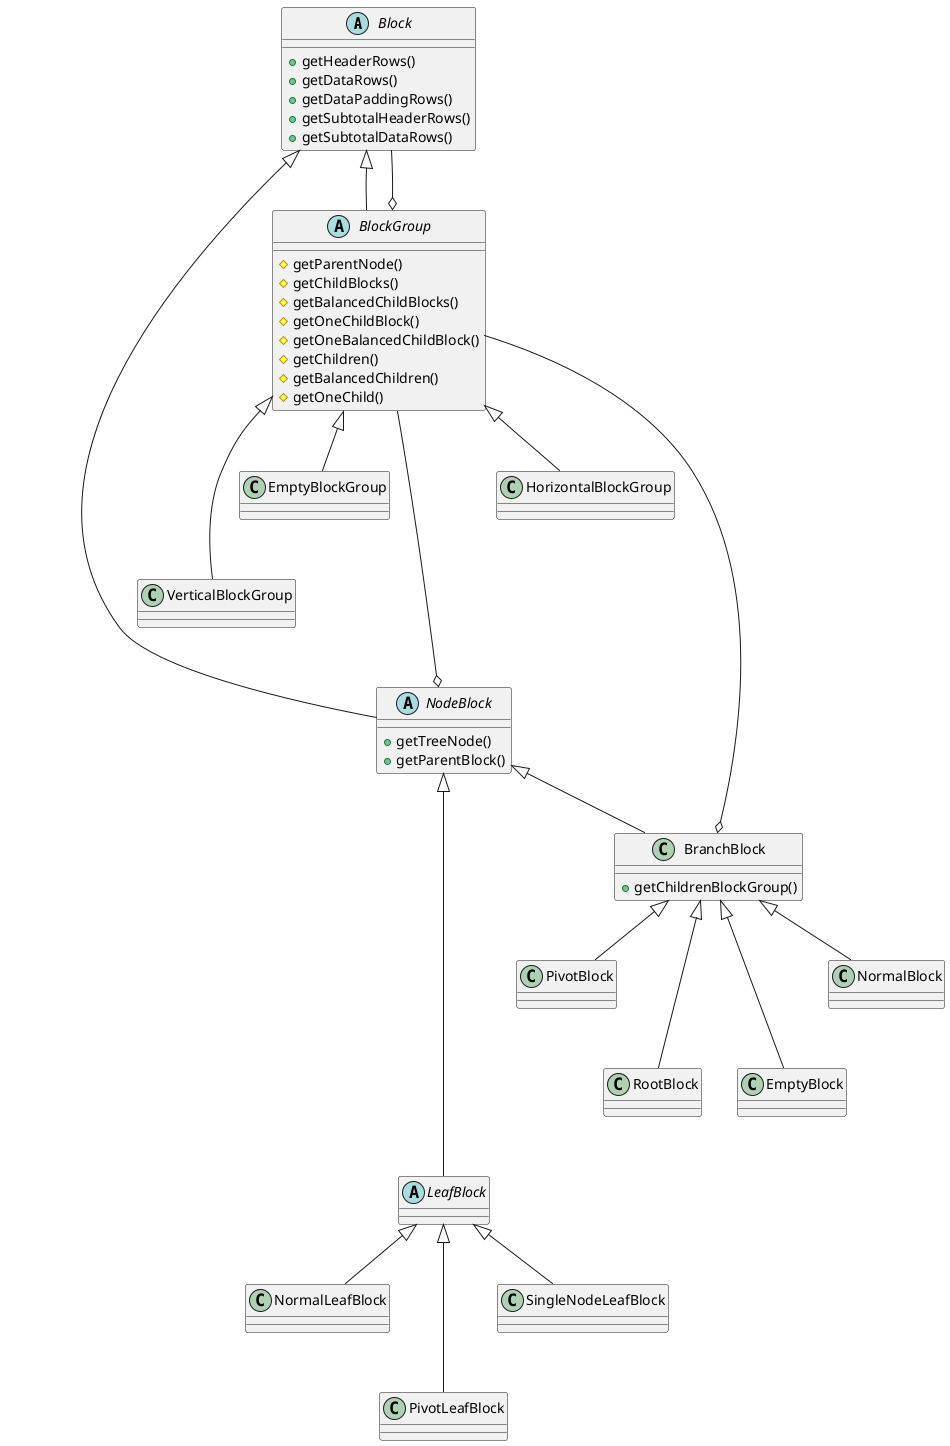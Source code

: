 @startuml pivot-table

abstract Block {
    +getHeaderRows()
    +getDataRows()
    +getDataPaddingRows()
    +getSubtotalHeaderRows()
    +getSubtotalDataRows()
}

abstract BlockGroup {
    #getParentNode()
    #getChildBlocks()
    #getBalancedChildBlocks()
    #getOneChildBlock()
    #getOneBalancedChildBlock()
    #getChildren()
    #getBalancedChildren()
    #getOneChild()
}

Block <|-- BlockGroup
Block --o BlockGroup

class HorizontalBlockGroup {
}

BlockGroup <|-- HorizontalBlockGroup

class VerticalBlockGroup {
}

BlockGroup <|--- VerticalBlockGroup

class EmptyBlockGroup {
}

BlockGroup <|-- EmptyBlockGroup

abstract NodeBlock {
    +getTreeNode()
    +getParentBlock()
}

BlockGroup --o NodeBlock

abstract LeafBlock {
}

NodeBlock <|----- LeafBlock

class BranchBlock {
    +getChildrenBlockGroup()
}

NodeBlock <|-- BranchBlock
BlockGroup --o BranchBlock

Block <|----- NodeBlock

class NormalBlock {
}

BranchBlock <|-- NormalBlock

class NormalLeafBlock {
}

LeafBlock <|-- NormalLeafBlock

class PivotBlock {
}

BranchBlock <|-- PivotBlock

class PivotLeafBlock {
}

LeafBlock <|--- PivotLeafBlock

class RootBlock {
}

BranchBlock <|--- RootBlock

class EmptyBlock {
}

BranchBlock <|--- EmptyBlock

class SingleNodeLeafBlock {
}

LeafBlock <|-- SingleNodeLeafBlock

@enduml
